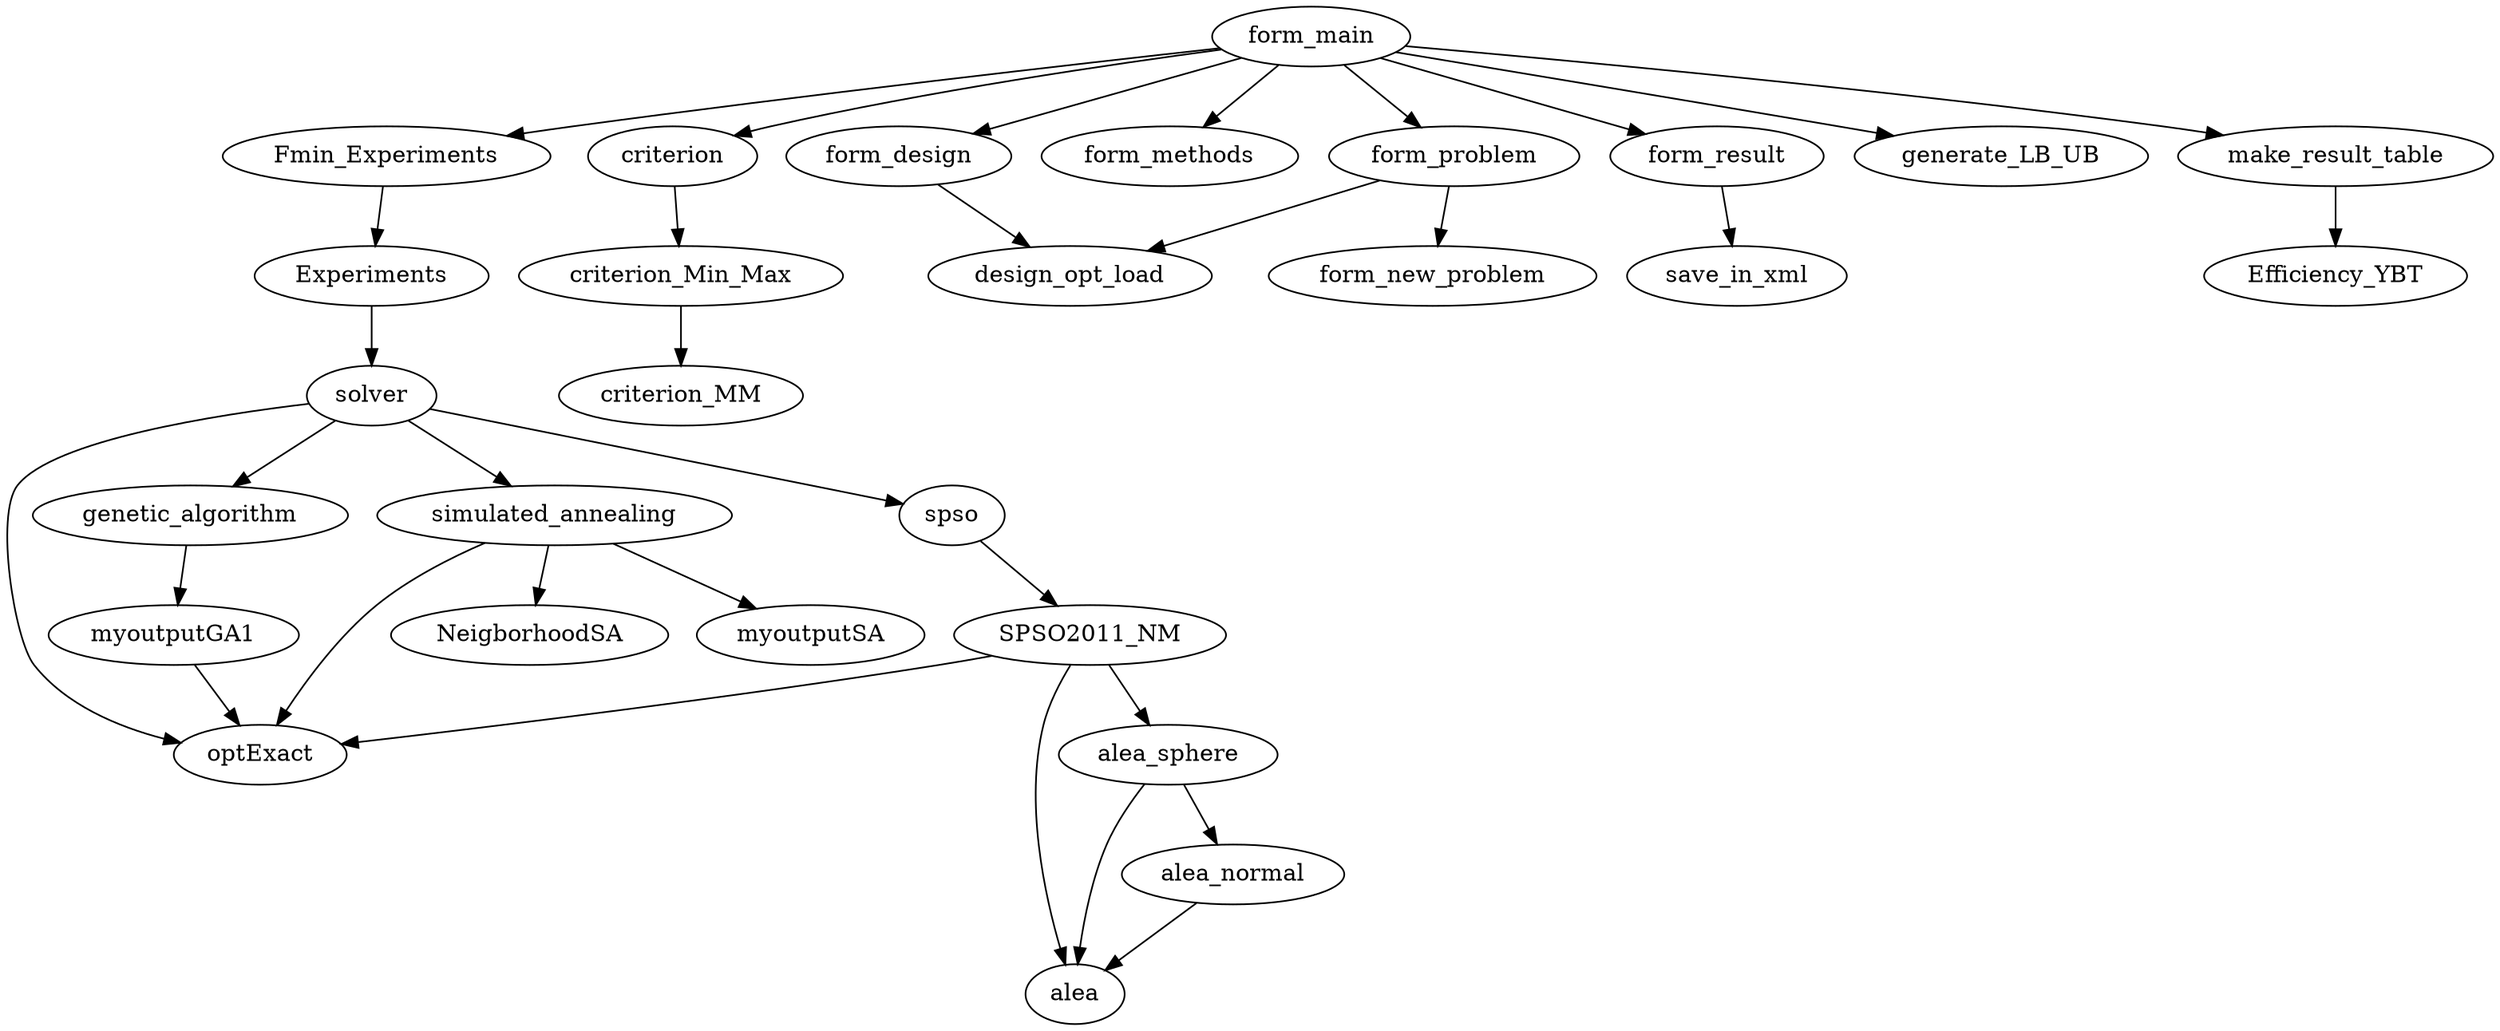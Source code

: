 /* Created by mdot for Matlab */
digraph m2html {
  Experiments -> solver;
  Fmin_Experiments -> Experiments;
  SPSO2011_NM -> alea;
  SPSO2011_NM -> alea_sphere;
  SPSO2011_NM -> optExact;
  alea_normal -> alea;
  alea_sphere -> alea;
  alea_sphere -> alea_normal;
  criterion -> criterion_Min_Max;
  criterion_Min_Max -> criterion_MM;
  form_design -> design_opt_load;
  form_main -> Fmin_Experiments;
  form_main -> criterion;
  form_main -> form_design;
  form_main -> form_methods;
  form_main -> form_problem;
  form_main -> form_result;
  form_main -> generate_LB_UB;
  form_main -> make_result_table;
  form_problem -> design_opt_load;
  form_problem -> form_new_problem;
  form_result -> save_in_xml;
  genetic_algorithm -> myoutputGA1;
  make_result_table -> Efficiency_YBT;
  myoutputGA1 -> optExact;
  simulated_annealing -> NeigborhoodSA;
  simulated_annealing -> myoutputSA;
  simulated_annealing -> optExact;
  solver -> genetic_algorithm;
  solver -> optExact;
  solver -> simulated_annealing;
  solver -> spso;
  spso -> SPSO2011_NM;

  Efficiency_YBT [URL="Efficiency_YBT.html"];
  Experiments [URL="Experiments.html"];
  Fmin_Experiments [URL="Fmin_Experiments.html"];
  NeigborhoodSA [URL="NeigborhoodSA.html"];
  SPSO2011_NM [URL="SPSO2011_NM.html"];
  alea [URL="alea.html"];
  alea_normal [URL="alea_normal.html"];
  alea_sphere [URL="alea_sphere.html"];
  criterion [URL="criterion.html"];
  criterion_MM [URL="criterion_MM.html"];
  criterion_Min_Max [URL="criterion_Min_Max.html"];
  design_opt_load [URL="design_opt_load.html"];
  form_design [URL="form_design.html"];
  form_main [URL="form_main.html"];
  form_methods [URL="form_methods.html"];
  form_new_problem [URL="form_new_problem.html"];
  form_problem [URL="form_problem.html"];
  form_result [URL="form_result.html"];
  generate_LB_UB [URL="generate_LB_UB.html"];
  genetic_algorithm [URL="genetic_algorithm.html"];
  make_result_table [URL="make_result_table.html"];
  myoutputGA1 [URL="myoutputGA1.html"];
  myoutputSA [URL="myoutputSA.html"];
  optExact [URL="optExact.html"];
  save_in_xml [URL="save_in_xml.html"];
  simulated_annealing [URL="simulated_annealing.html"];
  solver [URL="solver.html"];
  spso [URL="spso.html"];
}
